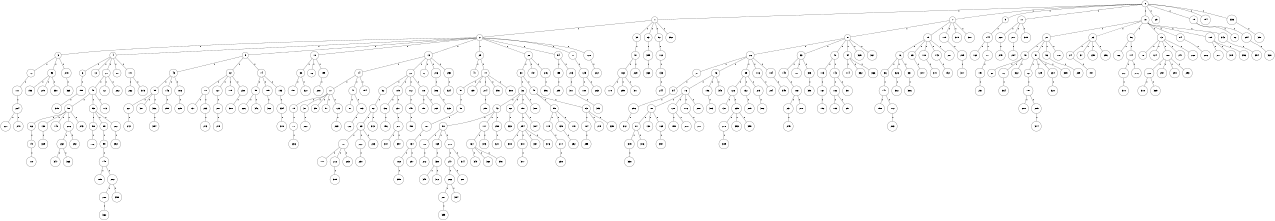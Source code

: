 graph G {
size="8.5,11;"
ratio = "expand;"
fixedsize="true;"
overlap="scale;"
node[shape=circle,width=.12,hight=.12,fontsize=12]
edge[fontsize=12]

0[label=" 0" color=black, pos="2.0838037,2.8617767!"];
1[label=" 1" color=black, pos="1.0252656,1.8322494!"];
2[label=" 2" color=black, pos="2.0514976,2.8987233!"];
3[label=" 3" color=black, pos="0.27065638,0.48633412!"];
4[label=" 4" color=black, pos="0.54523704,2.0679126!"];
5[label=" 5" color=black, pos="1.2239899,0.099338494!"];
6[label=" 6" color=black, pos="2.8313082,2.3206121!"];
7[label=" 7" color=black, pos="0.52253125,1.9668042!"];
8[label=" 8" color=black, pos="0.39436582,0.92567501!"];
9[label=" 9" color=black, pos="2.1099601,1.7570963!"];
10[label=" 10" color=black, pos="0.26451396,1.82736!"];
11[label=" 11" color=black, pos="0.37050536,1.5480772!"];
12[label=" 12" color=black, pos="2.5423656,2.9398539!"];
13[label=" 13" color=black, pos="2.8385503,2.5179738!"];
14[label=" 14" color=black, pos="0.079076957,2.1568035!"];
15[label=" 15" color=black, pos="1.7271546,0.20794314!"];
16[label=" 16" color=black, pos="2.9521886,0.54115188!"];
17[label=" 17" color=black, pos="1.8915426,1.2236065!"];
18[label=" 18" color=black, pos="2.9540677,1.6912269!"];
19[label=" 19" color=black, pos="1.3646605,0.24031547!"];
20[label=" 20" color=black, pos="2.8552938,2.6733817!"];
21[label=" 21" color=black, pos="1.2193617,2.3637028!"];
22[label=" 22" color=black, pos="1.0299415,0.90004689!"];
23[label=" 23" color=black, pos="0.644114,2.8786165!"];
24[label=" 24" color=black, pos="0.24160818,1.6584513!"];
25[label=" 25" color=black, pos="0.71801652,0.28920726!"];
26[label=" 26" color=black, pos="1.9330242,0.99665731!"];
27[label=" 27" color=black, pos="1.2197381,2.2047109!"];
28[label=" 28" color=black, pos="1.4171421,2.7688762!"];
29[label=" 29" color=black, pos="1.0694482,2.9349426!"];
30[label=" 30" color=black, pos="1.6530852,0.85648573!"];
31[label=" 31" color=black, pos="2.9429795,2.8935018!"];
32[label=" 32" color=black, pos="0.15487056,1.3177384!"];
33[label=" 33" color=black, pos="0.43401095,2.5449713!"];
34[label=" 34" color=black, pos="2.5873798,0.66471993!"];
35[label=" 35" color=black, pos="1.7786014,2.8821499!"];
36[label=" 36" color=black, pos="2.7475235,1.8322474!"];
37[label=" 37" color=black, pos="0.78360501,1.9163614!"];
38[label=" 38" color=black, pos="2.6021794,2.7338894!"];
39[label=" 39" color=black, pos="2.5079493,2.7297466!"];
40[label=" 40" color=black, pos="2.1793444,1.535707!"];
41[label=" 41" color=black, pos="1.6544307,0.98039057!"];
42[label=" 42" color=black, pos="2.6223069,2.0489284!"];
43[label=" 43" color=black, pos="1.5145414,0.59665185!"];
44[label=" 44" color=black, pos="0.58210438,1.0790366!"];
45[label=" 45" color=black, pos="1.1960892,1.8023996!"];
46[label=" 46" color=black, pos="2.7682451,1.3434276!"];
47[label=" 47" color=black, pos="0.16368032,2.9390142!"];
48[label=" 48" color=black, pos="2.1206592,2.9563802!"];
49[label=" 49" color=black, pos="2.5553995,2.0169003!"];
50[label=" 50" color=black, pos="2.5818812,2.5786147!"];
51[label=" 51" color=black, pos="1.996907,0.35848743!"];
52[label=" 52" color=black, pos="2.6041658,1.9447208!"];
53[label=" 53" color=black, pos="2.432922,0.59852368!"];
54[label=" 54" color=black, pos="2.2834095,1.4773614!"];
55[label=" 55" color=black, pos="2.0151254,0.79011454!"];
56[label=" 56" color=black, pos="1.8910968,0.91087449!"];
57[label=" 57" color=black, pos="0.68326541,2.6242026!"];
58[label=" 58" color=black, pos="2.9936035,1.3615692!"];
59[label=" 59" color=black, pos="1.3780838,0.56952196!"];
60[label=" 60" color=black, pos="2.1575806,0.78250457!"];
61[label=" 61" color=black, pos="0.26136316,1.7916696!"];
62[label=" 62" color=black, pos="0.32297951,1.9918624!"];
63[label=" 63" color=black, pos="0.68540656,2.4738896!"];
64[label=" 64" color=black, pos="2.5284716,2.0229996!"];
65[label=" 65" color=black, pos="2.3125389,1.4768837!"];
66[label=" 66" color=black, pos="0.8500195,1.296653!"];
67[label=" 67" color=black, pos="0.5585095,1.2103529!"];
68[label=" 68" color=black, pos="1.3804177,2.3065927!"];
69[label=" 69" color=black, pos="0.37388568,0.18655348!"];
70[label=" 70" color=black, pos="1.3672932,1.0349701!"];
71[label=" 71" color=black, pos="0.96039283,1.6292031!"];
72[label=" 72" color=black, pos="0.89362378,2.7006015!"];
73[label=" 73" color=black, pos="1.299405,0.51230508!"];
74[label=" 74" color=black, pos="1.0159381,2.3775278!"];
75[label=" 75" color=black, pos="0.675133,0.2905377!"];
76[label=" 76" color=black, pos="0.58073806,2.6973315!"];
77[label=" 77" color=black, pos="0.69539268,2.6514889!"];
78[label=" 78" color=black, pos="2.0623009,1.1153857!"];
79[label=" 79" color=black, pos="0.19531877,1.5115582!"];
80[label=" 80" color=black, pos="1.3967916,1.2951052!"];
81[label=" 81" color=black, pos="1.3896449,2.8456211!"];
82[label=" 82" color=black, pos="1.6163683,0.98003059!"];
83[label=" 83" color=black, pos="0.81102949,2.347052!"];
84[label=" 84" color=black, pos="0.86769869,1.3463913!"];
85[label=" 85" color=black, pos="2.9282686,2.6257773!"];
86[label=" 86" color=black, pos="0.68433925,0.013263225!"];
87[label=" 87" color=black, pos="0.48575183,2.9686006!"];
88[label=" 88" color=black, pos="0.73698115,2.57874!"];
89[label=" 89" color=black, pos="2.0711161,2.5322091!"];
90[label=" 90" color=black, pos="0.64750997,0.97898573!"];
91[label=" 91" color=black, pos="0.78280796,1.850307!"];
92[label=" 92" color=black, pos="0.37042132,1.213598!"];
93[label=" 93" color=black, pos="1.1945785,0.28925941!"];
94[label=" 94" color=black, pos="2.5805383,2.7585758!"];
95[label=" 95" color=black, pos="1.8273441,2.9488335!"];
96[label=" 96" color=black, pos="2.9908821,1.6909513!"];
97[label=" 97" color=black, pos="1.9519347,2.7494826!"];
98[label=" 98" color=black, pos="0.73540004,0.057984115!"];
99[label=" 99" color=black, pos="1.054506,1.1687147!"];
100[label=" 100" color=black, pos="1.1049894,0.72361727!"];
101[label=" 101" color=black, pos="1.221688,0.1784856!"];
102[label=" 102" color=black, pos="0.31539932,0.86851631!"];
103[label=" 103" color=black, pos="0.66423768,1.7070686!"];
104[label=" 104" color=black, pos="0.3449234,2.7171179!"];
105[label=" 105" color=black, pos="0.62118025,1.8963027!"];
106[label=" 106" color=black, pos="2.1950688,2.8747883!"];
107[label=" 107" color=black, pos="0.86257797,1.6745022!"];
108[label=" 108" color=black, pos="0.42581563,1.2671352!"];
109[label=" 109" color=black, pos="1.4109961,1.4497298!"];
110[label=" 110" color=black, pos="1.3826822,0.86913882!"];
111[label=" 111" color=black, pos="0.13559596,2.7020397!"];
112[label=" 112" color=black, pos="2.9742273,2.7773774!"];
113[label=" 113" color=black, pos="0.88575812,2.9519878!"];
114[label=" 114" color=black, pos="1.627967,0.33040171!"];
115[label=" 115" color=black, pos="0.87027908,0.45811235!"];
116[label=" 116" color=black, pos="2.4030233,2.9435983!"];
117[label=" 117" color=black, pos="2.1708684,1.5404149!"];
118[label=" 118" color=black, pos="2.7115742,2.6004705!"];
119[label=" 119" color=black, pos="2.9857611,0.32768957!"];
120[label=" 120" color=black, pos="1.7216678,2.5553959!"];
121[label=" 121" color=black, pos="2.7787472,1.6882528!"];
122[label=" 122" color=black, pos="2.3341599,0.89725918!"];
123[label=" 123" color=black, pos="2.0235584,0.50053368!"];
124[label=" 124" color=black, pos="0.080619127,0.24060117!"];
125[label=" 125" color=black, pos="0.8374601,1.8050382!"];
126[label=" 126" color=black, pos="2.1905698,0.39620455!"];
127[label=" 127" color=black, pos="1.7080189,0.13631928!"];
128[label=" 128" color=black, pos="1.8289611,2.0371126!"];
129[label=" 129" color=black, pos="0.19909899,0.014422494!"];
130[label=" 130" color=black, pos="0.74401995,1.7376979!"];
131[label=" 131" color=black, pos="2.2670532,2.1941601!"];
132[label=" 132" color=black, pos="1.6823635,0.5991599!"];
133[label=" 133" color=black, pos="2.2157773,2.068858!"];
134[label=" 134" color=black, pos="0.80970681,0.58267794!"];
135[label=" 135" color=black, pos="0.18895663,0.94741239!"];
136[label=" 136" color=black, pos="2.4107124,1.625626!"];
137[label=" 137" color=black, pos="1.7098904,0.14307031!"];
138[label=" 138" color=black, pos="1.5517302,2.2214887!"];
139[label=" 139" color=black, pos="2.1189997,1.1664558!"];
140[label=" 140" color=black, pos="1.85041,0.32118684!"];
141[label=" 141" color=black, pos="1.1698138,0.47253441!"];
142[label=" 142" color=black, pos="2.8551073,2.4972463!"];
143[label=" 143" color=black, pos="1.7742096,0.061981712!"];
144[label=" 144" color=black, pos="1.4291837,2.7947335!"];
145[label=" 145" color=black, pos="1.3276563,2.5929844!"];
146[label=" 146" color=black, pos="1.8185719,2.6981699!"];
147[label=" 147" color=black, pos="1.230122,0.73893485!"];
148[label=" 148" color=black, pos="1.6302414,0.14671936!"];
149[label=" 149" color=black, pos="0.4501665,1.7795757!"];
150[label=" 150" color=black, pos="1.6744661,0.3493378!"];
151[label=" 151" color=black, pos="2.7214806,1.6335977!"];
152[label=" 152" color=black, pos="0.098927269,2.2897384!"];
153[label=" 153" color=black, pos="2.3661349,1.3059701!"];
154[label=" 154" color=black, pos="0.69719599,1.1222785!"];
155[label=" 155" color=black, pos="2.8687657,1.00785!"];
156[label=" 156" color=black, pos="0.92133503,0.29906226!"];
157[label=" 157" color=black, pos="1.7738231,2.6767754!"];
158[label=" 158" color=black, pos="0.35545993,0.89696491!"];
159[label=" 159" color=black, pos="1.4374327,1.2276049!"];
160[label=" 160" color=black, pos="2.9588938,1.9629435!"];
161[label=" 161" color=black, pos="2.4000661,0.50973562!"];
162[label=" 162" color=black, pos="0.27305365,2.02458!"];
163[label=" 163" color=black, pos="1.4932275,1.6408265!"];
164[label=" 164" color=black, pos="2.1869993,0.78606403!"];
165[label=" 165" color=black, pos="1.0185267,2.4091116!"];
166[label=" 166" color=black, pos="0.48895257,0.45092722!"];
167[label=" 167" color=black, pos="1.8366391,0.4627452!"];
168[label=" 168" color=black, pos="2.1958753,2.1205617!"];
169[label=" 169" color=black, pos="2.6946023,0.69320344!"];
170[label=" 170" color=black, pos="1.2623114,1.1094754!"];
171[label=" 171" color=black, pos="1.7502134,1.1701014!"];
172[label=" 172" color=black, pos="2.6901907,1.8980351!"];
173[label=" 173" color=black, pos="0.41900479,2.0827041!"];
174[label=" 174" color=black, pos="0.61322318,0.83434261!"];
175[label=" 175" color=black, pos="2.2121634,2.2453953!"];
176[label=" 176" color=black, pos="2.7227765,0.0039800596!"];
177[label=" 177" color=black, pos="1.9962543,0.38503484!"];
178[label=" 178" color=black, pos="2.414967,0.014104546!"];
179[label=" 179" color=black, pos="1.2448121,1.1023931!"];
180[label=" 180" color=black, pos="0.1403713,0.64372015!"];
181[label=" 181" color=black, pos="1.3075748,2.4673334!"];
182[label=" 182" color=black, pos="2.2600555,2.3706603!"];
183[label=" 183" color=black, pos="2.5987639,0.88025751!"];
184[label=" 184" color=black, pos="0.98201255,1.7389193!"];
185[label=" 185" color=black, pos="0.58142107,2.2368325!"];
186[label=" 186" color=black, pos="2.6184643,1.1615684!"];
187[label=" 187" color=black, pos="1.4351429,2.7982792!"];
188[label=" 188" color=black, pos="1.2643897,2.1348903!"];
189[label=" 189" color=black, pos="0.16842354,0.49276254!"];
190[label=" 190" color=black, pos="0.90389981,2.9006979!"];
191[label=" 191" color=black, pos="2.4794785,0.82420408!"];
192[label=" 192" color=black, pos="1.6651929,1.4397578!"];
193[label=" 193" color=black, pos="1.6870775,2.243002!"];
194[label=" 194" color=black, pos="2.9275273,2.1688182!"];
195[label=" 195" color=black, pos="2.6685319,2.9381845!"];
196[label=" 196" color=black, pos="2.4090967,2.5048861!"];
197[label=" 197" color=black, pos="2.6752985,1.0059993!"];
198[label=" 198" color=black, pos="2.8610715,1.081862!"];
199[label=" 199" color=black, pos="1.6876525,1.8020411!"];
200[label=" 200" color=black, pos="1.4691894,0.59945945!"];
201[label=" 201" color=black, pos="0.91838918,2.4618087!"];
202[label=" 202" color=black, pos="1.2470319,1.2085867!"];
203[label=" 203" color=black, pos="2.5977242,0.84848548!"];
204[label=" 204" color=black, pos="2.219846,1.5843412!"];
205[label=" 205" color=black, pos="2.3510203,0.47434279!"];
206[label=" 206" color=black, pos="2.4970376,0.55264184!"];
207[label=" 207" color=black, pos="1.4622709,2.5375356!"];
208[label=" 208" color=black, pos="1.5964818,0.087727166!"];
209[label=" 209" color=black, pos="0.97945652,1.3607874!"];
210[label=" 210" color=black, pos="0.18016268,0.14205233!"];
211[label=" 211" color=black, pos="2.7161454,0.7847079!"];
212[label=" 212" color=black, pos="1.3439094,1.8311358!"];
213[label=" 213" color=black, pos="1.9593896,2.9070215!"];
214[label=" 214" color=black, pos="0.86168337,0.64111742!"];
215[label=" 215" color=black, pos="2.8143462,2.2554145!"];
216[label=" 216" color=black, pos="1.315648,0.92569898!"];
217[label=" 217" color=black, pos="1.8926775,2.521593!"];
218[label=" 218" color=black, pos="2.8558606,1.8507271!"];
219[label=" 219" color=black, pos="2.6541831,1.5079973!"];
220[label=" 220" color=black, pos="0.004484158,2.6930223!"];
221[label=" 221" color=black, pos="2.6446117,0.42030106!"];
222[label=" 222" color=black, pos="0.059707097,2.8302493!"];
223[label=" 223" color=black, pos="2.2400715,2.2848814!"];
224[label=" 224" color=black, pos="2.4288055,0.85082405!"];
225[label=" 225" color=black, pos="2.4970668,2.3943232!"];
226[label=" 226" color=black, pos="1.0360624,1.9249334!"];
227[label=" 227" color=black, pos="1.8804854,1.6883381!"];
228[label=" 228" color=black, pos="1.7720637,1.8488433!"];
229[label=" 229" color=black, pos="2.9814041,2.9229704!"];
230[label=" 230" color=black, pos="0.33056289,1.9151645!"];
231[label=" 231" color=black, pos="1.8388835,1.1263539!"];
232[label=" 232" color=black, pos="2.4106262,1.589172!"];
233[label=" 233" color=black, pos="1.349595,2.2606204!"];
234[label=" 234" color=black, pos="0.22854563,1.0759029!"];
235[label=" 235" color=black, pos="2.6184844,0.99400058!"];
236[label=" 236" color=black, pos="0.14560129,0.80722356!"];
237[label=" 237" color=black, pos="2.1119883,0.16811657!"];
238[label=" 238" color=black, pos="1.4834137,1.0131856!"];
239[label=" 239" color=black, pos="1.283327,2.5899862!"];
240[label=" 240" color=black, pos="1.1167174,1.6016463!"];
241[label=" 241" color=black, pos="0.16265348,1.8519697!"];
242[label=" 242" color=black, pos="1.0478205,2.5002301!"];
243[label=" 243" color=black, pos="1.6921135,0.056853055!"];
244[label=" 244" color=black, pos="2.3370746,2.9647202!"];
245[label=" 245" color=black, pos="0.59427059,1.8916142!"];
246[label=" 246" color=black, pos="2.2161178,0.39998143!"];
247[label=" 247" color=black, pos="1.0443392,0.19339805!"];
248[label=" 248" color=black, pos="2.1691258,1.6273689!"];
249[label=" 249" color=black, pos="2.657311,1.7229784!"];
250[label=" 250" color=black, pos="1.4072111,1.3714363!"];
251[label=" 251" color=black, pos="1.7174392,2.9370394!"];
252[label=" 252" color=black, pos="2.292366,1.5035768!"];
253[label=" 253" color=black, pos="2.0345962,1.9643208!"];
254[label=" 254" color=black, pos="2.2999908,0.75015886!"];
255[label=" 255" color=black, pos="1.3542699,2.5053866!"];
256[label=" 256" color=black, pos="2.7386012,2.855175!"];
257[label=" 257" color=black, pos="1.6120941,1.1010436!"];
258[label=" 258" color=black, pos="2.8013619,2.1186298!"];
259[label=" 259" color=black, pos="1.9007693,1.5733151!"];
260[label=" 260" color=black, pos="1.9574287,0.079771909!"];
261[label=" 261" color=black, pos="1.4720829,2.242739!"];
262[label=" 262" color=black, pos="0.40839501,2.1164038!"];
263[label=" 263" color=black, pos="1.9364547,2.2860606!"];
264[label=" 264" color=black, pos="0.75454601,0.070968156!"];
265[label=" 265" color=black, pos="1.719389,2.3859454!"];
266[label=" 266" color=black, pos="0.64449175,2.0395521!"];
267[label=" 267" color=black, pos="1.5602444,2.7383964!"];
268[label=" 268" color=black, pos="1.6897591,0.50969808!"];
269[label=" 269" color=black, pos="2.8622611,0.93391577!"];
270[label=" 270" color=black, pos="1.7453349,0.033320968!"];
271[label=" 271" color=black, pos="2.67211,0.3568456!"];
272[label=" 272" color=black, pos="0.46061712,0.79329621!"];
273[label=" 273" color=black, pos="2.5998255,2.700757!"];
274[label=" 274" color=black, pos="2.6838169,1.7895784!"];
275[label=" 275" color=black, pos="0.35317625,2.7617344!"];
276[label=" 276" color=black, pos="1.3461431,2.2047773!"];
277[label=" 277" color=black, pos="0.023869575,1.4790603!"];
278[label=" 278" color=black, pos="0.18901267,0.45099411!"];
279[label=" 279" color=black, pos="0.83176281,1.2877788!"];
280[label=" 280" color=black, pos="0.23565346,2.472386!"];
281[label=" 281" color=black, pos="1.2603166,2.0797963!"];
282[label=" 282" color=black, pos="2.9134521,1.1881947!"];
283[label=" 283" color=black, pos="2.3973495,0.30956369!"];
284[label=" 284" color=black, pos="0.22136169,0.95189681!"];
285[label=" 285" color=black, pos="0.65303409,2.0144357!"];
286[label=" 286" color=black, pos="0.94333836,2.7031695!"];
287[label=" 287" color=black, pos="0.27326955,0.067481099!"];
288[label=" 288" color=black, pos="2.0720232,1.344402!"];
289[label=" 289" color=black, pos="0.71301016,2.2764732!"];
290[label=" 290" color=black, pos="1.293573,1.8930907!"];
291[label=" 291" color=black, pos="2.4145971,0.43441505!"];
292[label=" 292" color=black, pos="2.7169954,1.88119!"];
293[label=" 293" color=black, pos="1.817269,2.2120762!"];
294[label=" 294" color=black, pos="0.36105561,0.5357085!"];
295[label=" 295" color=black, pos="0.90619389,2.1432482!"];
296[label=" 296" color=black, pos="2.1430567,0.3105568!"];
297[label=" 297" color=black, pos="1.9118485,1.4825292!"];
298[label=" 298" color=black, pos="2.0516979,1.8963439!"];
299[label=" 299" color=black, pos="2.5782742,2.1022537!"];
300[label=" 300" color=black, pos="1.7170708,2.665299!"];
301[label=" 301" color=black, pos="2.8790695,0.2949471!"];
302[label=" 302" color=black, pos="1.7926209,2.8744503!"];
303[label=" 303" color=black, pos="0.4338452,2.6770319!"];
304[label=" 304" color=black, pos="2.5053486,2.4329688!"];
305[label=" 305" color=black, pos="2.5746187,1.6226185!"];
306[label=" 306" color=black, pos="0.29111782,1.0926115!"];
307[label=" 307" color=black, pos="0.84972135,2.1646616!"];
308[label=" 308" color=black, pos="1.178309,0.10113191!"];
309[label=" 309" color=black, pos="2.7073359,0.29750365!"];
310[label=" 310" color=black, pos="2.2267346,1.1987717!"];
311[label=" 311" color=black, pos="1.1896524,1.2374817!"];
312[label=" 312" color=black, pos="2.8633923,0.11219812!"];
313[label=" 313" color=black, pos="2.5859485,2.0643275!"];
314[label=" 314" color=black, pos="2.2537791,1.7464584!"];
315[label=" 315" color=black, pos="2.3518042,2.6702925!"];
316[label=" 316" color=black, pos="2.7410806,1.5874917!"];
317[label=" 317" color=black, pos="0.16750347,1.9483734!"];
318[label=" 318" color=black, pos="1.0569493,2.0548179!"];
319[label=" 319" color=black, pos="1.0229486,1.9416028!"];
320[label=" 320" color=black, pos="0.96275017,1.3243518!"];
321[label=" 321" color=black, pos="1.7886175,0.42576506!"];
322[label=" 322" color=black, pos="0.54561829,0.14589698!"];
323[label=" 323" color=black, pos="1.0833434,2.4275357!"];
324[label=" 324" color=black, pos="2.587614,1.2728406!"];
325[label=" 325" color=black, pos="1.9000229,0.14935553!"];
326[label=" 326" color=black, pos="0.36835904,2.2035739!"];
327[label=" 327" color=black, pos="2.496473,1.2776485!"];
328[label=" 328" color=black, pos="0.19897755,1.0079219!"];
329[label=" 329" color=black, pos="2.9906796,0.029991641!"];
330[label=" 330" color=black, pos="1.6059104,0.43372047!"];
331[label=" 331" color=black, pos="2.9920781,2.5136779!"];
332[label=" 332" color=black, pos="1.8762837,2.3348096!"];
333[label=" 333" color=black, pos="2.0077325,0.73327877!"];
334[label=" 334" color=black, pos="0.68833852,0.76739921!"];
335[label=" 335" color=black, pos="2.0820294,2.6440348!"];
336[label=" 336" color=black, pos="1.6470481,2.268602!"];
337[label=" 337" color=black, pos="1.0856437,1.1740257!"];
338[label=" 338" color=black, pos="2.4744823,2.3808079!"];
339[label=" 339" color=black, pos="2.4690024,2.0462525!"];
340[label=" 340" color=black, pos="2.6810044,2.1215926!"];
341[label=" 341" color=black, pos="2.8652272,2.0648284!"];
342[label=" 342" color=black, pos="1.7917241,1.7383773!"];
343[label=" 343" color=black, pos="1.8772754,1.1547604!"];
344[label=" 344" color=black, pos="0.034368743,2.1620512!"];
345[label=" 345" color=black, pos="2.7219561,1.8115665!"];
346[label=" 346" color=black, pos="0.94382306,2.6629987!"];
347[label=" 347" color=black, pos="0.086860256,2.7581115!"];
348[label=" 348" color=black, pos="0.090313371,2.4566015!"];
349[label=" 349" color=black, pos="0.73457555,1.5091063!"];
350[label=" 350" color=black, pos="0.3536575,1.4000532!"];
351[label=" 351" color=black, pos="2.6298956,2.7552564!"];
352[label=" 352" color=black, pos="1.978176,1.7842768!"];
353[label=" 353" color=black, pos="0.25338449,1.8965705!"];
354[label=" 354" color=black, pos="0.78821767,1.610033!"];
355[label=" 355" color=black, pos="2.2688205,2.6429425!"];
356[label=" 356" color=black, pos="2.2478486,0.31467444!"];
357[label=" 357" color=black, pos="2.6209739,2.5087238!"];
358[label=" 358" color=black, pos="0.071264282,1.2055643!"];
359[label=" 359" color=black, pos="0.46359061,0.36542424!"];
360[label=" 360" color=black, pos="2.8781282,0.14189879!"];
361[label=" 361" color=black, pos="2.7455443,1.3287203!"];
362[label=" 362" color=black, pos="2.5980385,2.4088399!"];
363[label=" 363" color=black, pos="0.30689772,0.22599286!"];
364[label=" 364" color=black, pos="2.1513264,2.5371705!"];
365[label=" 365" color=black, pos="2.364448,2.7469317!"];
366[label=" 366" color=black, pos="0.95467136,1.1368722!"];
367[label=" 367" color=black, pos="0.91331658,2.8600286!"];
368[label=" 368" color=black, pos="2.6519974,0.92295748!"];
369[label=" 369" color=black, pos="2.0403967,2.9313036!"];
370[label=" 370" color=black, pos="0.19043098,1.5052942!"];
371[label=" 371" color=black, pos="1.3919259,0.052075048!"];
372[label=" 372" color=black, pos="1.2719543,0.31555258!"];
373[label=" 373" color=black, pos="0.63513992,1.0721146!"];
374[label=" 374" color=black, pos="2.0149802,0.0080732554!"];
375[label=" 375" color=black, pos="0.71128327,0.71974158!"];
376[label=" 376" color=black, pos="1.8700293,1.7608224!"];
377[label=" 377" color=black, pos="2.8943768,0.5488612!"];
378[label=" 378" color=black, pos="1.0322695,2.5821365!"];
379[label=" 379" color=black, pos="1.7854424,2.9674477!"];
380[label=" 380" color=black, pos="1.2234571,0.69379909!"];
381[label=" 381" color=black, pos="0.34548452,0.44840829!"];
382[label=" 382" color=black, pos="1.9749006,0.28876153!"];
383[label=" 383" color=black, pos="2.3245834,2.0494646!"];
384[label=" 384" color=black, pos="1.6512022,1.1050388!"];
385[label=" 385" color=black, pos="0.50241297,2.6303867!"];
386[label=" 386" color=black, pos="1.7080554,0.95887785!"];
387[label=" 387" color=black, pos="2.8467348,0.55089451!"];
388[label=" 388" color=black, pos="0.20932576,2.9287889!"];
389[label=" 389" color=black, pos="1.0106073,1.915275!"];
390[label=" 390" color=black, pos="1.8336787,2.6716918!"];
391[label=" 391" color=black, pos="0.21253965,1.3528749!"];
392[label=" 392" color=black, pos="1.5314433,2.4093208!"];
393[label=" 393" color=black, pos="0.11181367,1.5685387!"];
394[label=" 394" color=black, pos="1.2522307,1.3133668!"];
395[label=" 395" color=black, pos="2.453742,2.1691574!"];
396[label=" 396" color=black, pos="0.1089549,2.2178781!"];
397[label=" 397" color=black, pos="0.4751434,2.1050701!"];
398[label=" 398" color=black, pos="1.3371896,2.4670843!"];
399[label=" 399" color=black, pos="0.49791821,0.41347111!"];
0--1[label="1"]
0--7[label="1"]
0--9[label="1"]
0--11[label="1"]
0--18[label="1"]
0--29[label="1"]
0--75[label="1"]
0--154[label="1"]
0--335[label="1"]
1--2[label="1"]
1--39[label="1"]
1--63[label="1"]
1--92[label="1"]
1--352[label="1"]
2--3[label="1"]
2--4[label="1"]
2--5[label="1"]
2--10[label="1"]
2--13[label="1"]
2--25[label="1"]
2--28[label="1"]
2--54[label="1"]
2--77[label="1"]
2--128[label="1"]
3--72[label="1"]
3--93[label="1"]
3--248[label="1"]
4--6[label="1"]
4--12[label="1"]
4--20[label="1"]
4--88[label="1"]
4--141[label="1"]
5--43[label="1"]
5--64[label="1"]
5--74[label="1"]
6--195[label="1"]
7--8[label="1"]
7--15[label="1"]
7--119[label="1"]
7--379[label="1"]
7--387[label="1"]
8--26[label="1"]
8--33[label="1"]
8--40[label="1"]
8--94[label="1"]
8--325[label="1"]
8--367[label="1"]
9--144[label="1"]
10--38[label="1"]
10--86[label="1"]
10--199[label="1"]
11--220[label="1"]
11--277[label="1"]
11--305[label="1"]
13--14[label="1"]
13--22[label="1"]
13--61[label="1"]
13--216[label="1"]
13--253[label="1"]
14--17[label="1"]
14--47[label="1"]
14--194[label="1"]
15--16[label="1"]
15--65[label="1"]
15--100[label="1"]
15--143[label="1"]
15--201[label="1"]
16--36[label="1"]
16--326[label="1"]
16--331[label="1"]
17--19[label="1"]
17--31[label="1"]
17--35[label="1"]
17--97[label="1"]
17--123[label="1"]
18--21[label="1"]
18--23[label="1"]
18--56[label="1"]
18--73[label="1"]
18--84[label="1"]
18--185[label="1"]
18--342[label="1"]
19--71[label="1"]
20--49[label="1"]
20--121[label="1"]
20--282[label="1"]
21--48[label="1"]
21--51[label="1"]
21--96[label="1"]
21--178[label="1"]
22--52[label="1"]
22--109[label="1"]
22--112[label="1"]
22--118[label="1"]
23--24[label="1"]
23--37[label="1"]
23--239[label="1"]
23--256[label="1"]
24--197[label="1"]
25--41[label="1"]
25--44[label="1"]
26--27[label="1"]
26--46[label="1"]
26--85[label="1"]
26--116[label="1"]
26--184[label="1"]
27--34[label="1"]
28--30[label="1"]
28--157[label="1"]
28--246[label="1"]
30--32[label="1"]
30--45[label="1"]
31--260[label="1"]
32--42[label="1"]
32--60[label="1"]
32--190[label="1"]
32--380[label="1"]
33--149[label="1"]
33--181[label="1"]
33--303[label="1"]
34--296[label="1"]
36--147[label="1"]
38--151[label="1"]
38--327[label="1"]
39--91[label="1"]
40--113[label="1"]
40--142[label="1"]
42--90[label="1"]
42--117[label="1"]
42--258[label="1"]
43--55[label="1"]
43--146[label="1"]
43--186[label="1"]
44--57[label="1"]
44--139[label="1"]
44--274[label="1"]
44--351[label="1"]
44--388[label="1"]
45--59[label="1"]
45--83[label="1"]
46--76[label="1"]
46--196[label="1"]
46--348[label="1"]
47--87[label="1"]
47--103[label="1"]
48--68[label="1"]
48--161[label="1"]
48--322[label="1"]
49--50[label="1"]
49--53[label="1"]
49--173[label="1"]
50--66[label="1"]
50--138[label="1"]
50--140[label="1"]
50--206[label="1"]
50--243[label="1"]
51--62[label="1"]
51--129[label="1"]
51--234[label="1"]
51--385[label="1"]
52--67[label="1"]
53--58[label="1"]
53--89[label="1"]
53--261[label="1"]
54--155[label="1"]
54--213[label="1"]
55--221[label="1"]
55--301[label="1"]
55--336[label="1"]
56--166[label="1"]
56--174[label="1"]
57--98[label="1"]
58--106[label="1"]
59--115[label="1"]
59--135[label="1"]
59--179[label="1"]
60--333[label="1"]
62--187[label="1"]
63--355[label="1"]
64--70[label="1"]
64--127[label="1"]
64--175[label="1"]
64--230[label="1"]
65--344[label="1"]
66--79[label="1"]
67--69[label="1"]
67--313[label="1"]
69--101[label="1"]
69--222[label="1"]
69--223[label="1"]
70--137[label="1"]
70--233[label="1"]
71--236[label="1"]
72--111[label="1"]
73--78[label="1"]
73--124[label="1"]
73--188[label="1"]
73--241[label="1"]
73--268[label="1"]
74--95[label="1"]
74--105[label="1"]
74--193[label="1"]
75--82[label="1"]
75--294[label="1"]
76--80[label="1"]
76--120[label="1"]
76--176[label="1"]
76--288[label="1"]
77--125[label="1"]
79--110[label="1"]
80--81[label="1"]
80--130[label="1"]
80--165[label="1"]
81--315[label="1"]
81--316[label="1"]
83--104[label="1"]
83--215[label="1"]
83--339[label="1"]
84--286[label="1"]
85--126[label="1"]
85--132[label="1"]
85--275[label="1"]
89--99[label="1"]
90--108[label="1"]
90--169[label="1"]
90--218[label="1"]
91--163[label="1"]
91--229[label="1"]
92--102[label="1"]
93--153[label="1"]
93--279[label="1"]
93--350[label="1"]
94--114[label="1"]
94--332[label="1"]
94--366[label="1"]
95--226[label="1"]
95--346[label="1"]
96--289[label="1"]
98--107[label="1"]
99--148[label="1"]
100--341[label="1"]
101--177[label="1"]
101--212[label="1"]
101--283[label="1"]
102--133[label="1"]
103--122[label="1"]
104--255[label="1"]
105--302[label="1"]
107--134[label="1"]
108--272[label="1"]
109--136[label="1"]
109--237[label="1"]
111--224[label="1"]
112--145[label="1"]
113--167[label="1"]
115--214[label="1"]
116--204[label="1"]
117--164[label="1"]
117--343[label="1"]
118--198[label="1"]
118--265[label="1"]
119--205[label="1"]
120--159[label="1"]
120--210[label="1"]
123--269[label="1"]
125--180[label="1"]
125--263[label="1"]
126--131[label="1"]
126--235[label="1"]
127--207[label="1"]
128--264[label="1"]
132--209[label="1"]
133--244[label="1"]
134--168[label="1"]
134--297[label="1"]
135--252[label="1"]
136--156[label="1"]
138--329[label="1"]
141--262[label="1"]
141--373[label="1"]
142--182[label="1"]
142--381[label="1"]
143--152[label="1"]
144--162[label="1"]
144--171[label="1"]
145--150[label="1"]
146--295[label="1"]
147--158[label="1"]
147--172[label="1"]
148--189[label="1"]
148--202[label="1"]
149--160[label="1"]
155--299[label="1"]
160--231[label="1"]
160--270[label="1"]
161--364[label="1"]
163--170[label="1"]
163--259[label="1"]
163--371[label="1"]
164--340[label="1"]
164--360[label="1"]
164--391[label="1"]
165--357[label="1"]
167--192[label="1"]
168--395[label="1"]
169--330[label="1"]
171--191[label="1"]
172--203[label="1"]
174--267[label="1"]
174--276[label="1"]
176--211[label="1"]
182--183[label="1"]
182--291[label="1"]
184--349[label="1"]
185--217[label="1"]
185--319[label="1"]
185--356[label="1"]
186--225[label="1"]
187--200[label="1"]
187--285[label="1"]
188--228[label="1"]
188--257[label="1"]
188--290[label="1"]
188--293[label="1"]
190--254[label="1"]
190--304[label="1"]
191--251[label="1"]
193--334[label="1"]
195--375[label="1"]
196--383[label="1"]
199--208[label="1"]
202--280[label="1"]
202--358[label="1"]
205--317[label="1"]
206--232[label="1"]
206--292[label="1"]
207--219[label="1"]
212--309[label="1"]
213--311[label="1"]
214--238[label="1"]
216--306[label="1"]
218--247[label="1"]
218--314[label="1"]
220--249[label="1"]
221--242[label="1"]
222--250[label="1"]
224--227[label="1"]
224--240[label="1"]
228--318[label="1"]
228--369[label="1"]
230--300[label="1"]
231--245[label="1"]
232--347[label="1"]
232--363[label="1"]
233--273[label="1"]
234--320[label="1"]
235--278[label="1"]
235--353[label="1"]
235--359[label="1"]
237--271[label="1"]
246--396[label="1"]
247--266[label="1"]
247--281[label="1"]
248--365[label="1"]
253--324[label="1"]
254--308[label="1"]
254--310[label="1"]
254--337[label="1"]
254--376[label="1"]
258--321[label="1"]
261--392[label="1"]
266--287[label="1"]
266--384[label="1"]
267--370[label="1"]
271--307[label="1"]
271--397[label="1"]
274--298[label="1"]
275--382[label="1"]
277--284[label="1"]
278--389[label="1"]
280--362[label="1"]
285--374[label="1"]
287--399[label="1"]
294--328[label="1"]
296--312[label="1"]
303--398[label="1"]
306--323[label="1"]
310--377[label="1"]
311--393[label="1"]
315--338[label="1"]
326--361[label="1"]
330--345[label="1"]
330--372[label="1"]
331--386[label="1"]
334--378[label="1"]
335--390[label="1"]
336--394[label="1"]
342--354[label="1"]
355--368[label="1"]

}
